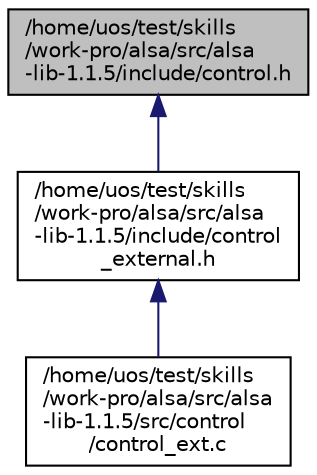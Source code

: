 digraph "/home/uos/test/skills/work-pro/alsa/src/alsa-lib-1.1.5/include/control.h"
{
  edge [fontname="Helvetica",fontsize="10",labelfontname="Helvetica",labelfontsize="10"];
  node [fontname="Helvetica",fontsize="10",shape=record];
  Node1 [label="/home/uos/test/skills\l/work-pro/alsa/src/alsa\l-lib-1.1.5/include/control.h",height=0.2,width=0.4,color="black", fillcolor="grey75", style="filled", fontcolor="black"];
  Node1 -> Node2 [dir="back",color="midnightblue",fontsize="10",style="solid",fontname="Helvetica"];
  Node2 [label="/home/uos/test/skills\l/work-pro/alsa/src/alsa\l-lib-1.1.5/include/control\l_external.h",height=0.2,width=0.4,color="black", fillcolor="white", style="filled",URL="$control__external_8h.html",tooltip="External control plugin SDK. "];
  Node2 -> Node3 [dir="back",color="midnightblue",fontsize="10",style="solid",fontname="Helvetica"];
  Node3 [label="/home/uos/test/skills\l/work-pro/alsa/src/alsa\l-lib-1.1.5/src/control\l/control_ext.c",height=0.2,width=0.4,color="black", fillcolor="white", style="filled",URL="$control__ext_8c.html",tooltip="External Control Plugin SDK. "];
}
